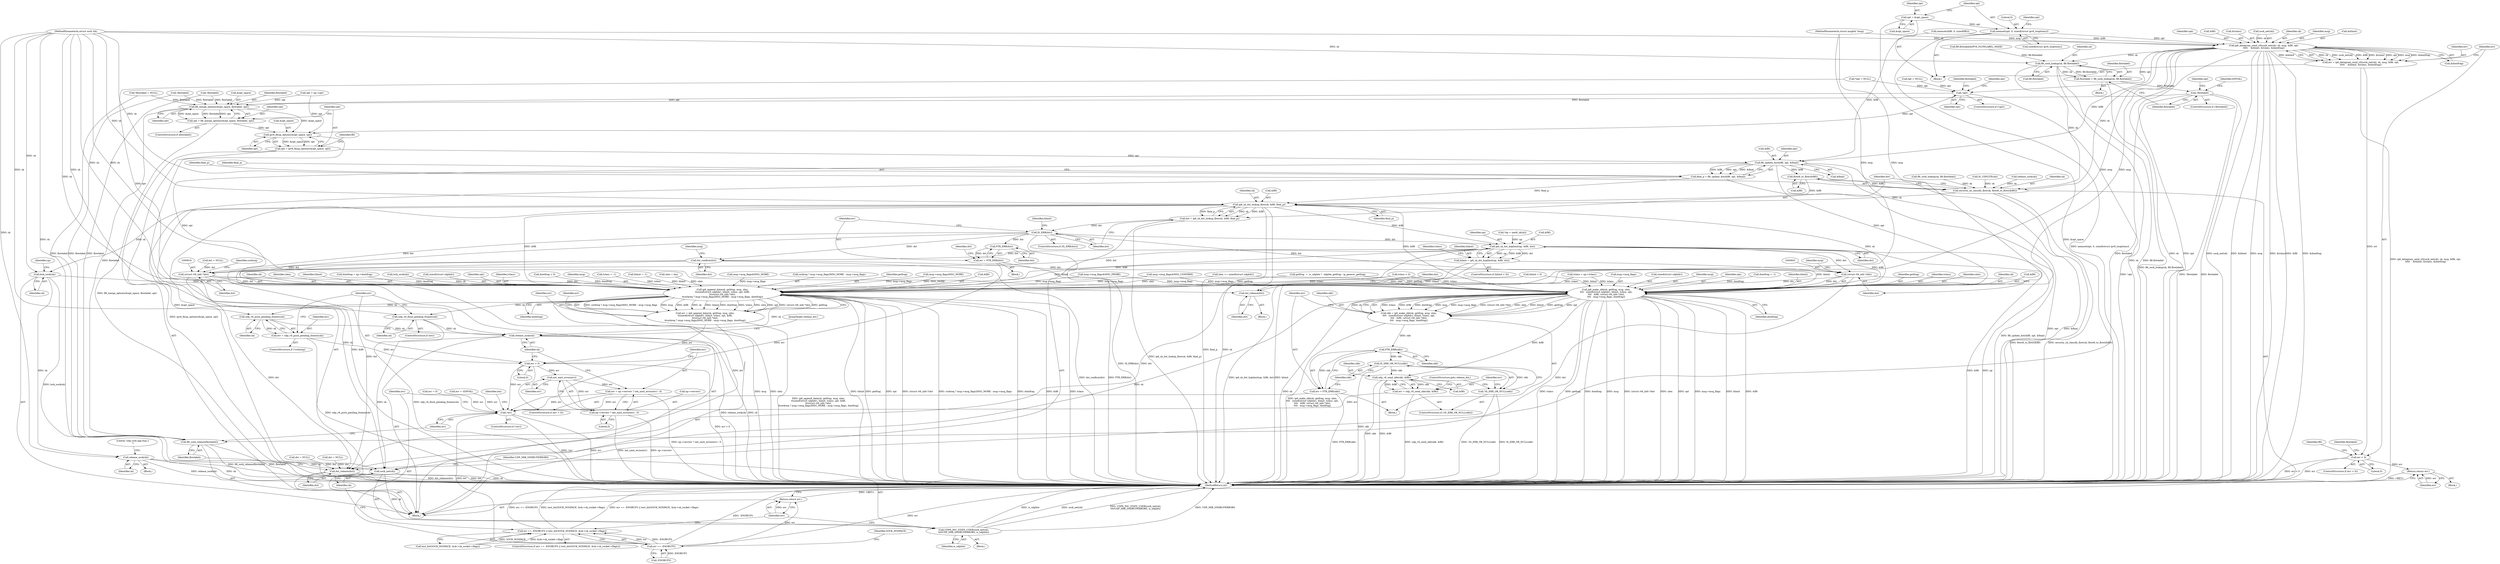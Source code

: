 digraph "0_linux_45f6fad84cc305103b28d73482b344d7f5b76f39_18@API" {
"1000571" [label="(Call,memset(opt, 0, sizeof(struct ipv6_txoptions)))"];
"1000567" [label="(Call,opt = &opt_space)"];
"1000585" [label="(Call,ip6_datagram_send_ctl(sock_net(sk), sk, msg, &fl6, opt,\n\t\t\t\t\t    &hlimit, &tclass, &dontfrag))"];
"1000583" [label="(Call,err = ip6_datagram_send_ctl(sock_net(sk), sk, msg, &fl6, opt,\n\t\t\t\t\t    &hlimit, &tclass, &dontfrag))"];
"1000600" [label="(Call,err < 0)"];
"1000606" [label="(Return,return err;)"];
"1000620" [label="(Call,fl6_sock_lookup(sk, fl6.flowlabel))"];
"1000618" [label="(Call,flowlabel = fl6_sock_lookup(sk, fl6.flowlabel))"];
"1000626" [label="(Call,!flowlabel)"];
"1000658" [label="(Call,fl6_merge_options(&opt_space, flowlabel, opt))"];
"1000656" [label="(Call,opt = fl6_merge_options(&opt_space, flowlabel, opt))"];
"1000665" [label="(Call,ipv6_fixup_options(&opt_space, opt))"];
"1000663" [label="(Call,opt = ipv6_fixup_options(&opt_space, opt))"];
"1000725" [label="(Call,fl6_update_dst(&fl6, opt, &final))"];
"1000723" [label="(Call,final_p = fl6_update_dst(&fl6, opt, &final))"];
"1000778" [label="(Call,ip6_sk_dst_lookup_flow(sk, &fl6, final_p))"];
"1000776" [label="(Call,dst = ip6_sk_dst_lookup_flow(sk, &fl6, final_p))"];
"1000784" [label="(Call,IS_ERR(dst))"];
"1000789" [label="(Call,PTR_ERR(dst))"];
"1000787" [label="(Call,err = PTR_ERR(dst))"];
"1000991" [label="(Call,!err)"];
"1000997" [label="(Call,err == -ENOBUFS)"];
"1000996" [label="(Call,err == -ENOBUFS || test_bit(SOCK_NOSPACE, &sk->sk_socket->flags))"];
"1001015" [label="(Return,return err;)"];
"1000801" [label="(Call,ip6_sk_dst_hoplimit(np, &fl6, dst))"];
"1000799" [label="(Call,hlimit = ip6_sk_dst_hoplimit(np, &fl6, dst))"];
"1000830" [label="(Call,ip6_make_skb(sk, getfrag, msg, ulen,\n\t\t\t\t   sizeof(struct udphdr), hlimit, tclass, opt,\n\t\t\t\t   &fl6, (struct rt6_info *)dst,\n\t\t\t\t   msg->msg_flags, dontfrag))"];
"1000828" [label="(Call,skb = ip6_make_skb(sk, getfrag, msg, ulen,\n\t\t\t\t   sizeof(struct udphdr), hlimit, tclass, opt,\n\t\t\t\t   &fl6, (struct rt6_info *)dst,\n\t\t\t\t   msg->msg_flags, dontfrag))"];
"1000851" [label="(Call,PTR_ERR(skb))"];
"1000849" [label="(Call,err = PTR_ERR(skb))"];
"1000855" [label="(Call,IS_ERR_OR_NULL(skb))"];
"1000854" [label="(Call,!IS_ERR_OR_NULL(skb))"];
"1000859" [label="(Call,udp_v6_send_skb(skb, &fl6))"];
"1000857" [label="(Call,err = udp_v6_send_skb(skb, &fl6))"];
"1001011" [label="(Call,sock_net(sk))"];
"1001010" [label="(Call,UDP6_INC_STATS_USER(sock_net(sk),\n\t\t\t\tUDP_MIB_SNDBUFERRORS, is_udplite))"];
"1000903" [label="(Call,ip6_append_data(sk, getfrag, msg, ulen,\n\t\tsizeof(struct udphdr), hlimit, tclass, opt, &fl6,\n\t\t(struct rt6_info *)dst,\n\t\tcorkreq ? msg->msg_flags|MSG_MORE : msg->msg_flags, dontfrag))"];
"1000901" [label="(Call,err = ip6_append_data(sk, getfrag, msg, ulen,\n\t\tsizeof(struct udphdr), hlimit, tclass, opt, &fl6,\n\t\t(struct rt6_info *)dst,\n\t\tcorkreq ? msg->msg_flags|MSG_MORE : msg->msg_flags, dontfrag))"];
"1000955" [label="(Call,err > 0)"];
"1000964" [label="(Call,net_xmit_errno(err))"];
"1000958" [label="(Call,err = np->recverr ? net_xmit_errno(err) : 0)"];
"1000960" [label="(Call,np->recverr ? net_xmit_errno(err) : 0)"];
"1000931" [label="(Call,udp_v6_flush_pending_frames(sk))"];
"1000967" [label="(Call,release_sock(sk))"];
"1000939" [label="(Call,udp_v6_push_pending_frames(sk))"];
"1000937" [label="(Call,err = udp_v6_push_pending_frames(sk))"];
"1000842" [label="(Call,(struct rt6_info *)dst)"];
"1000980" [label="(Call,dst_release(dst))"];
"1000986" [label="(Call,dst_release(dst))"];
"1000915" [label="(Call,(struct rt6_info *)dst)"];
"1001018" [label="(Call,dst_confirm(dst))"];
"1000864" [label="(Call,lock_sock(sk))"];
"1000872" [label="(Call,release_sock(sk))"];
"1000773" [label="(Call,flowi6_to_flowi(&fl6))"];
"1000771" [label="(Call,security_sk_classify_flow(sk, flowi6_to_flowi(&fl6)))"];
"1000988" [label="(Call,fl6_sock_release(flowlabel))"];
"1000647" [label="(Call,!opt)"];
"1000779" [label="(Identifier,sk)"];
"1000871" [label="(Block,)"];
"1000848" [label="(Identifier,dontfrag)"];
"1000568" [label="(Identifier,opt)"];
"1000175" [label="(Call,msg->msg_flags&MSG_MORE)"];
"1000780" [label="(Call,&fl6)"];
"1000992" [label="(Identifier,err)"];
"1000126" [label="(Call,*np = inet6_sk(sk))"];
"1000387" [label="(Call,ulen += sizeof(struct udphdr))"];
"1000649" [label="(Call,opt = np->opt)"];
"1000913" [label="(Call,&fl6)"];
"1000849" [label="(Call,err = PTR_ERR(skb))"];
"1000966" [label="(Literal,0)"];
"1000904" [label="(Identifier,sk)"];
"1001034" [label="(MethodReturn,int)"];
"1000732" [label="(Identifier,final_p)"];
"1000595" [label="(Call,&tclass)"];
"1000728" [label="(Identifier,opt)"];
"1000381" [label="(Call,dst = NULL)"];
"1001015" [label="(Return,return err;)"];
"1000782" [label="(Identifier,final_p)"];
"1000989" [label="(Identifier,flowlabel)"];
"1000801" [label="(Call,ip6_sk_dst_hoplimit(np, &fl6, dst))"];
"1001012" [label="(Identifier,sk)"];
"1000907" [label="(Identifier,ulen)"];
"1000857" [label="(Call,err = udp_v6_send_skb(skb, &fl6))"];
"1000620" [label="(Call,fl6_sock_lookup(sk, fl6.flowlabel))"];
"1000828" [label="(Call,skb = ip6_make_skb(sk, getfrag, msg, ulen,\n\t\t\t\t   sizeof(struct udphdr), hlimit, tclass, opt,\n\t\t\t\t   &fl6, (struct rt6_info *)dst,\n\t\t\t\t   msg->msg_flags, dontfrag))"];
"1000603" [label="(Block,)"];
"1000873" [label="(Identifier,sk)"];
"1000851" [label="(Call,PTR_ERR(skb))"];
"1000110" [label="(MethodParameterIn,struct sock *sk)"];
"1000111" [label="(MethodParameterIn,struct msghdr *msg)"];
"1000832" [label="(Identifier,getfrag)"];
"1000858" [label="(Identifier,err)"];
"1000968" [label="(Identifier,sk)"];
"1000910" [label="(Identifier,hlimit)"];
"1000861" [label="(Call,&fl6)"];
"1000939" [label="(Call,udp_v6_push_pending_frames(sk))"];
"1000583" [label="(Call,err = ip6_datagram_send_ctl(sock_net(sk), sk, msg, &fl6, opt,\n\t\t\t\t\t    &hlimit, &tclass, &dontfrag))"];
"1000838" [label="(Identifier,tclass)"];
"1000855" [label="(Call,IS_ERR_OR_NULL(skb))"];
"1000981" [label="(Identifier,dst)"];
"1000774" [label="(Call,&fl6)"];
"1000726" [label="(Call,&fl6)"];
"1000955" [label="(Call,err > 0)"];
"1000655" [label="(Identifier,flowlabel)"];
"1000625" [label="(ControlStructure,if (!flowlabel))"];
"1000391" [label="(Call,memset(&fl6, 0, sizeof(fl6)))"];
"1000566" [label="(Block,)"];
"1000891" [label="(Call,dontfrag = np->dontfrag)"];
"1000996" [label="(Call,err == -ENOBUFS || test_bit(SOCK_NOSPACE, &sk->sk_socket->flags))"];
"1000778" [label="(Call,ip6_sk_dst_lookup_flow(sk, &fl6, final_p))"];
"1000834" [label="(Identifier,ulen)"];
"1000360" [label="(Call,lock_sock(sk))"];
"1000902" [label="(Identifier,err)"];
"1000602" [label="(Literal,0)"];
"1001009" [label="(Block,)"];
"1000723" [label="(Call,final_p = fl6_update_dst(&fl6, opt, &final))"];
"1000584" [label="(Identifier,err)"];
"1000908" [label="(Call,sizeof(struct udphdr))"];
"1000571" [label="(Call,memset(opt, 0, sizeof(struct ipv6_txoptions)))"];
"1001001" [label="(Call,test_bit(SOCK_NOSPACE, &sk->sk_socket->flags))"];
"1000956" [label="(Identifier,err)"];
"1000995" [label="(ControlStructure,if (err == -ENOBUFS || test_bit(SOCK_NOSPACE, &sk->sk_socket->flags)))"];
"1000785" [label="(Identifier,dst)"];
"1000912" [label="(Identifier,opt)"];
"1000959" [label="(Identifier,err)"];
"1001025" [label="(Identifier,msg)"];
"1000666" [label="(Call,&opt_space)"];
"1000965" [label="(Identifier,err)"];
"1000657" [label="(Identifier,opt)"];
"1000937" [label="(Call,err = udp_v6_push_pending_frames(sk))"];
"1000585" [label="(Call,ip6_datagram_send_ctl(sock_net(sk), sk, msg, &fl6, opt,\n\t\t\t\t\t    &hlimit, &tclass, &dontfrag))"];
"1000771" [label="(Call,security_sk_classify_flow(sk, flowi6_to_flowi(&fl6)))"];
"1000980" [label="(Call,dst_release(dst))"];
"1000901" [label="(Call,err = ip6_append_data(sk, getfrag, msg, ulen,\n\t\tsizeof(struct udphdr), hlimit, tclass, opt, &fl6,\n\t\t(struct rt6_info *)dst,\n\t\tcorkreq ? msg->msg_flags|MSG_MORE : msg->msg_flags, dontfrag))"];
"1000664" [label="(Identifier,opt)"];
"1000932" [label="(Identifier,sk)"];
"1000983" [label="(Identifier,dst)"];
"1000920" [label="(Call,msg->msg_flags|MSG_MORE)"];
"1000988" [label="(Call,fl6_sock_release(flowlabel))"];
"1000597" [label="(Call,&dontfrag)"];
"1000783" [label="(ControlStructure,if (IS_ERR(dst)))"];
"1000903" [label="(Call,ip6_append_data(sk, getfrag, msg, ulen,\n\t\tsizeof(struct udphdr), hlimit, tclass, opt, &fl6,\n\t\t(struct rt6_info *)dst,\n\t\tcorkreq ? msg->msg_flags|MSG_MORE : msg->msg_flags, dontfrag))"];
"1000958" [label="(Call,err = np->recverr ? net_xmit_errno(err) : 0)"];
"1000650" [label="(Identifier,opt)"];
"1000646" [label="(ControlStructure,if (!opt))"];
"1000729" [label="(Call,&final)"];
"1001002" [label="(Identifier,SOCK_NOSPACE)"];
"1000665" [label="(Call,ipv6_fixup_options(&opt_space, opt))"];
"1000853" [label="(ControlStructure,if (!IS_ERR_OR_NULL(skb)))"];
"1000860" [label="(Identifier,skb)"];
"1000784" [label="(Call,IS_ERR(dst))"];
"1000844" [label="(Identifier,dst)"];
"1000588" [label="(Identifier,sk)"];
"1000612" [label="(Identifier,fl6)"];
"1000831" [label="(Identifier,sk)"];
"1000919" [label="(Identifier,corkreq)"];
"1000451" [label="(Call,!flowlabel)"];
"1000622" [label="(Call,fl6.flowlabel)"];
"1000773" [label="(Call,flowi6_to_flowi(&fl6))"];
"1000654" [label="(ControlStructure,if (flowlabel))"];
"1000573" [label="(Literal,0)"];
"1000777" [label="(Identifier,dst)"];
"1000796" [label="(Call,hlimit < 0)"];
"1000589" [label="(Identifier,msg)"];
"1000875" [label="(Literal,\"udp cork app bug 2\n\")"];
"1000599" [label="(ControlStructure,if (err < 0))"];
"1000808" [label="(Identifier,tclass)"];
"1001016" [label="(Identifier,err)"];
"1000854" [label="(Call,!IS_ERR_OR_NULL(skb))"];
"1000445" [label="(Call,fl6_sock_lookup(sk, fl6.flowlabel))"];
"1000829" [label="(Identifier,skb)"];
"1000791" [label="(Call,dst = NULL)"];
"1000840" [label="(Call,&fl6)"];
"1000600" [label="(Call,err < 0)"];
"1000617" [label="(Block,)"];
"1000990" [label="(ControlStructure,if (!err))"];
"1000805" [label="(Identifier,dst)"];
"1000658" [label="(Call,fl6_merge_options(&opt_space, flowlabel, opt))"];
"1000846" [label="(Identifier,msg)"];
"1000911" [label="(Identifier,tclass)"];
"1000630" [label="(Identifier,EINVAL)"];
"1000790" [label="(Identifier,dst)"];
"1000803" [label="(Call,&fl6)"];
"1000610" [label="(Call,fl6.flowlabel&IPV6_FLOWLABEL_MASK)"];
"1000999" [label="(Call,-ENOBUFS)"];
"1000967" [label="(Call,release_sock(sk))"];
"1000991" [label="(Call,!err)"];
"1000810" [label="(Call,tclass = np->tclass)"];
"1000668" [label="(Identifier,opt)"];
"1000593" [label="(Call,&hlimit)"];
"1000938" [label="(Identifier,err)"];
"1000574" [label="(Call,sizeof(struct ipv6_txoptions))"];
"1000931" [label="(Call,udp_v6_flush_pending_frames(sk))"];
"1000830" [label="(Call,ip6_make_skb(sk, getfrag, msg, ulen,\n\t\t\t\t   sizeof(struct udphdr), hlimit, tclass, opt,\n\t\t\t\t   &fl6, (struct rt6_info *)dst,\n\t\t\t\t   msg->msg_flags, dontfrag))"];
"1000869" [label="(Identifier,up)"];
"1000640" [label="(Call,opt = NULL)"];
"1000994" [label="(Identifier,len)"];
"1000795" [label="(ControlStructure,if (hlimit < 0))"];
"1001010" [label="(Call,UDP6_INC_STATS_USER(sock_net(sk),\n\t\t\t\tUDP_MIB_SNDBUFERRORS, is_udplite))"];
"1000915" [label="(Call,(struct rt6_info *)dst)"];
"1000802" [label="(Identifier,np)"];
"1000138" [label="(Call,*flowlabel = NULL)"];
"1000845" [label="(Call,msg->msg_flags)"];
"1000619" [label="(Identifier,flowlabel)"];
"1000606" [label="(Return,return err;)"];
"1000888" [label="(Call,dontfrag < 0)"];
"1000906" [label="(Identifier,msg)"];
"1000799" [label="(Call,hlimit = ip6_sk_dst_hoplimit(np, &fl6, dst))"];
"1000725" [label="(Call,fl6_update_dst(&fl6, opt, &final))"];
"1000997" [label="(Call,err == -ENOBUFS)"];
"1000788" [label="(Identifier,err)"];
"1000929" [label="(ControlStructure,if (err))"];
"1000800" [label="(Identifier,hlimit)"];
"1000964" [label="(Call,net_xmit_errno(err))"];
"1000842" [label="(Call,(struct rt6_info *)dst)"];
"1000572" [label="(Identifier,opt)"];
"1000930" [label="(Identifier,err)"];
"1000659" [label="(Call,&opt_space)"];
"1000607" [label="(Identifier,err)"];
"1000159" [label="(Call,tclass = -1)"];
"1000601" [label="(Identifier,err)"];
"1000850" [label="(Identifier,err)"];
"1000792" [label="(Identifier,dst)"];
"1001023" [label="(Call,msg->msg_flags&MSG_PROBE)"];
"1000859" [label="(Call,udp_v6_send_skb(skb, &fl6))"];
"1000627" [label="(Identifier,flowlabel)"];
"1000928" [label="(Identifier,dontfrag)"];
"1000969" [label="(JumpTarget,release_dst:)"];
"1000816" [label="(Call,msg->msg_flags&MSG_CONFIRM)"];
"1000787" [label="(Call,err = PTR_ERR(dst))"];
"1000586" [label="(Call,sock_net(sk))"];
"1000154" [label="(Call,hlimit = -1)"];
"1000349" [label="(Call,getfrag  =  is_udplite ?  udplite_getfrag : ip_generic_getfrag)"];
"1000592" [label="(Identifier,opt)"];
"1000789" [label="(Call,PTR_ERR(dst))"];
"1000864" [label="(Call,lock_sock(sk))"];
"1000661" [label="(Identifier,flowlabel)"];
"1000113" [label="(Block,)"];
"1000662" [label="(Identifier,opt)"];
"1000835" [label="(Call,sizeof(struct udphdr))"];
"1000605" [label="(Identifier,flowlabel)"];
"1000776" [label="(Call,dst = ip6_sk_dst_lookup_flow(sk, &fl6, final_p))"];
"1000954" [label="(ControlStructure,if (err > 0))"];
"1000833" [label="(Identifier,msg)"];
"1001018" [label="(Call,dst_confirm(dst))"];
"1000865" [label="(Identifier,sk)"];
"1000998" [label="(Identifier,err)"];
"1001030" [label="(Call,err = 0)"];
"1000786" [label="(Block,)"];
"1000621" [label="(Identifier,sk)"];
"1000569" [label="(Call,&opt_space)"];
"1000797" [label="(Identifier,hlimit)"];
"1000150" [label="(Call,ulen = len)"];
"1000578" [label="(Identifier,opt)"];
"1000663" [label="(Call,opt = ipv6_fixup_options(&opt_space, opt))"];
"1000807" [label="(Call,tclass < 0)"];
"1000590" [label="(Call,&fl6)"];
"1000934" [label="(ControlStructure,if (!corkreq))"];
"1000839" [label="(Identifier,opt)"];
"1000917" [label="(Identifier,dst)"];
"1001019" [label="(Identifier,dst)"];
"1000615" [label="(Call,!flowlabel)"];
"1001014" [label="(Identifier,is_udplite)"];
"1000656" [label="(Call,opt = fl6_merge_options(&opt_space, flowlabel, opt))"];
"1000188" [label="(Call,IS_UDPLITE(sk))"];
"1000957" [label="(Literal,0)"];
"1000567" [label="(Call,opt = &opt_space)"];
"1000134" [label="(Call,*opt = NULL)"];
"1000635" [label="(Identifier,opt)"];
"1000986" [label="(Call,dst_release(dst))"];
"1000979" [label="(Block,)"];
"1000852" [label="(Identifier,skb)"];
"1000982" [label="(Call,dst = NULL)"];
"1000647" [label="(Call,!opt)"];
"1001011" [label="(Call,sock_net(sk))"];
"1000960" [label="(Call,np->recverr ? net_xmit_errno(err) : 0)"];
"1000385" [label="(Call,release_sock(sk))"];
"1000872" [label="(Call,release_sock(sk))"];
"1000918" [label="(Call,corkreq ? msg->msg_flags|MSG_MORE : msg->msg_flags)"];
"1000164" [label="(Call,dontfrag = -1)"];
"1000961" [label="(Call,np->recverr)"];
"1000837" [label="(Identifier,hlimit)"];
"1000826" [label="(Block,)"];
"1000940" [label="(Identifier,sk)"];
"1000856" [label="(Identifier,skb)"];
"1000671" [label="(Identifier,fl6)"];
"1000648" [label="(Identifier,opt)"];
"1000618" [label="(Call,flowlabel = fl6_sock_lookup(sk, fl6.flowlabel))"];
"1000772" [label="(Identifier,sk)"];
"1000626" [label="(Call,!flowlabel)"];
"1000876" [label="(Call,err = -EINVAL)"];
"1000724" [label="(Identifier,final_p)"];
"1000863" [label="(ControlStructure,goto release_dst;)"];
"1001013" [label="(Identifier,UDP_MIB_SNDBUFERRORS)"];
"1000987" [label="(Identifier,dst)"];
"1000905" [label="(Identifier,getfrag)"];
"1000571" -> "1000566"  [label="AST: "];
"1000571" -> "1000574"  [label="CFG: "];
"1000572" -> "1000571"  [label="AST: "];
"1000573" -> "1000571"  [label="AST: "];
"1000574" -> "1000571"  [label="AST: "];
"1000578" -> "1000571"  [label="CFG: "];
"1000571" -> "1001034"  [label="DDG: memset(opt, 0, sizeof(struct ipv6_txoptions))"];
"1000567" -> "1000571"  [label="DDG: opt"];
"1000571" -> "1000585"  [label="DDG: opt"];
"1000567" -> "1000566"  [label="AST: "];
"1000567" -> "1000569"  [label="CFG: "];
"1000568" -> "1000567"  [label="AST: "];
"1000569" -> "1000567"  [label="AST: "];
"1000572" -> "1000567"  [label="CFG: "];
"1000567" -> "1001034"  [label="DDG: &opt_space"];
"1000585" -> "1000583"  [label="AST: "];
"1000585" -> "1000597"  [label="CFG: "];
"1000586" -> "1000585"  [label="AST: "];
"1000588" -> "1000585"  [label="AST: "];
"1000589" -> "1000585"  [label="AST: "];
"1000590" -> "1000585"  [label="AST: "];
"1000592" -> "1000585"  [label="AST: "];
"1000593" -> "1000585"  [label="AST: "];
"1000595" -> "1000585"  [label="AST: "];
"1000597" -> "1000585"  [label="AST: "];
"1000583" -> "1000585"  [label="CFG: "];
"1000585" -> "1001034"  [label="DDG: msg"];
"1000585" -> "1001034"  [label="DDG: &tclass"];
"1000585" -> "1001034"  [label="DDG: &fl6"];
"1000585" -> "1001034"  [label="DDG: &dontfrag"];
"1000585" -> "1001034"  [label="DDG: sk"];
"1000585" -> "1001034"  [label="DDG: opt"];
"1000585" -> "1001034"  [label="DDG: sock_net(sk)"];
"1000585" -> "1001034"  [label="DDG: &hlimit"];
"1000585" -> "1000583"  [label="DDG: sk"];
"1000585" -> "1000583"  [label="DDG: sock_net(sk)"];
"1000585" -> "1000583"  [label="DDG: &fl6"];
"1000585" -> "1000583"  [label="DDG: &tclass"];
"1000585" -> "1000583"  [label="DDG: opt"];
"1000585" -> "1000583"  [label="DDG: msg"];
"1000585" -> "1000583"  [label="DDG: &dontfrag"];
"1000585" -> "1000583"  [label="DDG: &hlimit"];
"1000586" -> "1000585"  [label="DDG: sk"];
"1000110" -> "1000585"  [label="DDG: sk"];
"1000111" -> "1000585"  [label="DDG: msg"];
"1000391" -> "1000585"  [label="DDG: &fl6"];
"1000585" -> "1000620"  [label="DDG: sk"];
"1000585" -> "1000647"  [label="DDG: opt"];
"1000585" -> "1000725"  [label="DDG: &fl6"];
"1000585" -> "1000771"  [label="DDG: sk"];
"1000585" -> "1000830"  [label="DDG: msg"];
"1000585" -> "1000903"  [label="DDG: msg"];
"1000583" -> "1000566"  [label="AST: "];
"1000584" -> "1000583"  [label="AST: "];
"1000601" -> "1000583"  [label="CFG: "];
"1000583" -> "1001034"  [label="DDG: ip6_datagram_send_ctl(sock_net(sk), sk, msg, &fl6, opt,\n\t\t\t\t\t    &hlimit, &tclass, &dontfrag)"];
"1000583" -> "1000600"  [label="DDG: err"];
"1000600" -> "1000599"  [label="AST: "];
"1000600" -> "1000602"  [label="CFG: "];
"1000601" -> "1000600"  [label="AST: "];
"1000602" -> "1000600"  [label="AST: "];
"1000605" -> "1000600"  [label="CFG: "];
"1000612" -> "1000600"  [label="CFG: "];
"1000600" -> "1001034"  [label="DDG: err < 0"];
"1000600" -> "1001034"  [label="DDG: err"];
"1000600" -> "1000606"  [label="DDG: err"];
"1000606" -> "1000603"  [label="AST: "];
"1000606" -> "1000607"  [label="CFG: "];
"1000607" -> "1000606"  [label="AST: "];
"1001034" -> "1000606"  [label="CFG: "];
"1000606" -> "1001034"  [label="DDG: <RET>"];
"1000607" -> "1000606"  [label="DDG: err"];
"1000620" -> "1000618"  [label="AST: "];
"1000620" -> "1000622"  [label="CFG: "];
"1000621" -> "1000620"  [label="AST: "];
"1000622" -> "1000620"  [label="AST: "];
"1000618" -> "1000620"  [label="CFG: "];
"1000620" -> "1001034"  [label="DDG: fl6.flowlabel"];
"1000620" -> "1001034"  [label="DDG: sk"];
"1000620" -> "1000618"  [label="DDG: sk"];
"1000620" -> "1000618"  [label="DDG: fl6.flowlabel"];
"1000110" -> "1000620"  [label="DDG: sk"];
"1000610" -> "1000620"  [label="DDG: fl6.flowlabel"];
"1000620" -> "1000771"  [label="DDG: sk"];
"1000618" -> "1000617"  [label="AST: "];
"1000619" -> "1000618"  [label="AST: "];
"1000627" -> "1000618"  [label="CFG: "];
"1000618" -> "1001034"  [label="DDG: fl6_sock_lookup(sk, fl6.flowlabel)"];
"1000618" -> "1000626"  [label="DDG: flowlabel"];
"1000626" -> "1000625"  [label="AST: "];
"1000626" -> "1000627"  [label="CFG: "];
"1000627" -> "1000626"  [label="AST: "];
"1000630" -> "1000626"  [label="CFG: "];
"1000635" -> "1000626"  [label="CFG: "];
"1000626" -> "1001034"  [label="DDG: !flowlabel"];
"1000626" -> "1001034"  [label="DDG: flowlabel"];
"1000626" -> "1000658"  [label="DDG: flowlabel"];
"1000626" -> "1000988"  [label="DDG: flowlabel"];
"1000658" -> "1000656"  [label="AST: "];
"1000658" -> "1000662"  [label="CFG: "];
"1000659" -> "1000658"  [label="AST: "];
"1000661" -> "1000658"  [label="AST: "];
"1000662" -> "1000658"  [label="AST: "];
"1000656" -> "1000658"  [label="CFG: "];
"1000658" -> "1000656"  [label="DDG: &opt_space"];
"1000658" -> "1000656"  [label="DDG: flowlabel"];
"1000658" -> "1000656"  [label="DDG: opt"];
"1000451" -> "1000658"  [label="DDG: flowlabel"];
"1000615" -> "1000658"  [label="DDG: flowlabel"];
"1000138" -> "1000658"  [label="DDG: flowlabel"];
"1000649" -> "1000658"  [label="DDG: opt"];
"1000647" -> "1000658"  [label="DDG: opt"];
"1000658" -> "1000665"  [label="DDG: &opt_space"];
"1000658" -> "1000988"  [label="DDG: flowlabel"];
"1000656" -> "1000654"  [label="AST: "];
"1000657" -> "1000656"  [label="AST: "];
"1000664" -> "1000656"  [label="CFG: "];
"1000656" -> "1001034"  [label="DDG: fl6_merge_options(&opt_space, flowlabel, opt)"];
"1000656" -> "1000665"  [label="DDG: opt"];
"1000665" -> "1000663"  [label="AST: "];
"1000665" -> "1000668"  [label="CFG: "];
"1000666" -> "1000665"  [label="AST: "];
"1000668" -> "1000665"  [label="AST: "];
"1000663" -> "1000665"  [label="CFG: "];
"1000665" -> "1001034"  [label="DDG: &opt_space"];
"1000665" -> "1000663"  [label="DDG: &opt_space"];
"1000665" -> "1000663"  [label="DDG: opt"];
"1000649" -> "1000665"  [label="DDG: opt"];
"1000647" -> "1000665"  [label="DDG: opt"];
"1000663" -> "1000113"  [label="AST: "];
"1000664" -> "1000663"  [label="AST: "];
"1000671" -> "1000663"  [label="CFG: "];
"1000663" -> "1001034"  [label="DDG: ipv6_fixup_options(&opt_space, opt)"];
"1000663" -> "1000725"  [label="DDG: opt"];
"1000725" -> "1000723"  [label="AST: "];
"1000725" -> "1000729"  [label="CFG: "];
"1000726" -> "1000725"  [label="AST: "];
"1000728" -> "1000725"  [label="AST: "];
"1000729" -> "1000725"  [label="AST: "];
"1000723" -> "1000725"  [label="CFG: "];
"1000725" -> "1001034"  [label="DDG: &final"];
"1000725" -> "1001034"  [label="DDG: opt"];
"1000725" -> "1000723"  [label="DDG: &fl6"];
"1000725" -> "1000723"  [label="DDG: opt"];
"1000725" -> "1000723"  [label="DDG: &final"];
"1000391" -> "1000725"  [label="DDG: &fl6"];
"1000725" -> "1000773"  [label="DDG: &fl6"];
"1000725" -> "1000830"  [label="DDG: opt"];
"1000725" -> "1000903"  [label="DDG: opt"];
"1000723" -> "1000113"  [label="AST: "];
"1000724" -> "1000723"  [label="AST: "];
"1000732" -> "1000723"  [label="CFG: "];
"1000723" -> "1001034"  [label="DDG: fl6_update_dst(&fl6, opt, &final)"];
"1000723" -> "1000778"  [label="DDG: final_p"];
"1000778" -> "1000776"  [label="AST: "];
"1000778" -> "1000782"  [label="CFG: "];
"1000779" -> "1000778"  [label="AST: "];
"1000780" -> "1000778"  [label="AST: "];
"1000782" -> "1000778"  [label="AST: "];
"1000776" -> "1000778"  [label="CFG: "];
"1000778" -> "1001034"  [label="DDG: &fl6"];
"1000778" -> "1001034"  [label="DDG: final_p"];
"1000778" -> "1001034"  [label="DDG: sk"];
"1000778" -> "1000776"  [label="DDG: sk"];
"1000778" -> "1000776"  [label="DDG: &fl6"];
"1000778" -> "1000776"  [label="DDG: final_p"];
"1000771" -> "1000778"  [label="DDG: sk"];
"1000110" -> "1000778"  [label="DDG: sk"];
"1000773" -> "1000778"  [label="DDG: &fl6"];
"1000778" -> "1000801"  [label="DDG: &fl6"];
"1000778" -> "1000830"  [label="DDG: sk"];
"1000778" -> "1000830"  [label="DDG: &fl6"];
"1000778" -> "1000864"  [label="DDG: sk"];
"1000778" -> "1000903"  [label="DDG: &fl6"];
"1000778" -> "1001011"  [label="DDG: sk"];
"1000776" -> "1000113"  [label="AST: "];
"1000777" -> "1000776"  [label="AST: "];
"1000785" -> "1000776"  [label="CFG: "];
"1000776" -> "1001034"  [label="DDG: ip6_sk_dst_lookup_flow(sk, &fl6, final_p)"];
"1000776" -> "1000784"  [label="DDG: dst"];
"1000784" -> "1000783"  [label="AST: "];
"1000784" -> "1000785"  [label="CFG: "];
"1000785" -> "1000784"  [label="AST: "];
"1000788" -> "1000784"  [label="CFG: "];
"1000797" -> "1000784"  [label="CFG: "];
"1000784" -> "1001034"  [label="DDG: IS_ERR(dst)"];
"1000784" -> "1000789"  [label="DDG: dst"];
"1000784" -> "1000801"  [label="DDG: dst"];
"1000784" -> "1000842"  [label="DDG: dst"];
"1000784" -> "1000915"  [label="DDG: dst"];
"1000784" -> "1000986"  [label="DDG: dst"];
"1000784" -> "1001018"  [label="DDG: dst"];
"1000789" -> "1000787"  [label="AST: "];
"1000789" -> "1000790"  [label="CFG: "];
"1000790" -> "1000789"  [label="AST: "];
"1000787" -> "1000789"  [label="CFG: "];
"1000789" -> "1000787"  [label="DDG: dst"];
"1000787" -> "1000786"  [label="AST: "];
"1000788" -> "1000787"  [label="AST: "];
"1000792" -> "1000787"  [label="CFG: "];
"1000787" -> "1001034"  [label="DDG: PTR_ERR(dst)"];
"1000787" -> "1000991"  [label="DDG: err"];
"1000991" -> "1000990"  [label="AST: "];
"1000991" -> "1000992"  [label="CFG: "];
"1000992" -> "1000991"  [label="AST: "];
"1000994" -> "1000991"  [label="CFG: "];
"1000998" -> "1000991"  [label="CFG: "];
"1000991" -> "1001034"  [label="DDG: !err"];
"1000991" -> "1001034"  [label="DDG: err"];
"1000857" -> "1000991"  [label="DDG: err"];
"1000849" -> "1000991"  [label="DDG: err"];
"1000958" -> "1000991"  [label="DDG: err"];
"1001030" -> "1000991"  [label="DDG: err"];
"1000955" -> "1000991"  [label="DDG: err"];
"1000876" -> "1000991"  [label="DDG: err"];
"1000991" -> "1000997"  [label="DDG: err"];
"1000997" -> "1000996"  [label="AST: "];
"1000997" -> "1000999"  [label="CFG: "];
"1000998" -> "1000997"  [label="AST: "];
"1000999" -> "1000997"  [label="AST: "];
"1001002" -> "1000997"  [label="CFG: "];
"1000996" -> "1000997"  [label="CFG: "];
"1000997" -> "1001034"  [label="DDG: err"];
"1000997" -> "1001034"  [label="DDG: -ENOBUFS"];
"1000997" -> "1000996"  [label="DDG: err"];
"1000997" -> "1000996"  [label="DDG: -ENOBUFS"];
"1000999" -> "1000997"  [label="DDG: ENOBUFS"];
"1000997" -> "1001015"  [label="DDG: err"];
"1000996" -> "1000995"  [label="AST: "];
"1000996" -> "1001001"  [label="CFG: "];
"1001001" -> "1000996"  [label="AST: "];
"1001012" -> "1000996"  [label="CFG: "];
"1001016" -> "1000996"  [label="CFG: "];
"1000996" -> "1001034"  [label="DDG: err == -ENOBUFS || test_bit(SOCK_NOSPACE, &sk->sk_socket->flags)"];
"1000996" -> "1001034"  [label="DDG: err == -ENOBUFS"];
"1000996" -> "1001034"  [label="DDG: test_bit(SOCK_NOSPACE, &sk->sk_socket->flags)"];
"1001001" -> "1000996"  [label="DDG: SOCK_NOSPACE"];
"1001001" -> "1000996"  [label="DDG: &sk->sk_socket->flags"];
"1001015" -> "1000113"  [label="AST: "];
"1001015" -> "1001016"  [label="CFG: "];
"1001016" -> "1001015"  [label="AST: "];
"1001034" -> "1001015"  [label="CFG: "];
"1001015" -> "1001034"  [label="DDG: <RET>"];
"1001016" -> "1001015"  [label="DDG: err"];
"1000801" -> "1000799"  [label="AST: "];
"1000801" -> "1000805"  [label="CFG: "];
"1000802" -> "1000801"  [label="AST: "];
"1000803" -> "1000801"  [label="AST: "];
"1000805" -> "1000801"  [label="AST: "];
"1000799" -> "1000801"  [label="CFG: "];
"1000801" -> "1001034"  [label="DDG: &fl6"];
"1000801" -> "1001034"  [label="DDG: np"];
"1000801" -> "1000799"  [label="DDG: np"];
"1000801" -> "1000799"  [label="DDG: &fl6"];
"1000801" -> "1000799"  [label="DDG: dst"];
"1000126" -> "1000801"  [label="DDG: np"];
"1000801" -> "1000830"  [label="DDG: &fl6"];
"1000801" -> "1000842"  [label="DDG: dst"];
"1000801" -> "1000903"  [label="DDG: &fl6"];
"1000801" -> "1000915"  [label="DDG: dst"];
"1000801" -> "1000986"  [label="DDG: dst"];
"1000801" -> "1001018"  [label="DDG: dst"];
"1000799" -> "1000795"  [label="AST: "];
"1000800" -> "1000799"  [label="AST: "];
"1000808" -> "1000799"  [label="CFG: "];
"1000799" -> "1001034"  [label="DDG: hlimit"];
"1000799" -> "1001034"  [label="DDG: ip6_sk_dst_hoplimit(np, &fl6, dst)"];
"1000799" -> "1000830"  [label="DDG: hlimit"];
"1000799" -> "1000903"  [label="DDG: hlimit"];
"1000830" -> "1000828"  [label="AST: "];
"1000830" -> "1000848"  [label="CFG: "];
"1000831" -> "1000830"  [label="AST: "];
"1000832" -> "1000830"  [label="AST: "];
"1000833" -> "1000830"  [label="AST: "];
"1000834" -> "1000830"  [label="AST: "];
"1000835" -> "1000830"  [label="AST: "];
"1000837" -> "1000830"  [label="AST: "];
"1000838" -> "1000830"  [label="AST: "];
"1000839" -> "1000830"  [label="AST: "];
"1000840" -> "1000830"  [label="AST: "];
"1000842" -> "1000830"  [label="AST: "];
"1000845" -> "1000830"  [label="AST: "];
"1000848" -> "1000830"  [label="AST: "];
"1000828" -> "1000830"  [label="CFG: "];
"1000830" -> "1001034"  [label="DDG: tclass"];
"1000830" -> "1001034"  [label="DDG: ulen"];
"1000830" -> "1001034"  [label="DDG: getfrag"];
"1000830" -> "1001034"  [label="DDG: dontfrag"];
"1000830" -> "1001034"  [label="DDG: msg"];
"1000830" -> "1001034"  [label="DDG: (struct rt6_info *)dst"];
"1000830" -> "1001034"  [label="DDG: opt"];
"1000830" -> "1001034"  [label="DDG: msg->msg_flags"];
"1000830" -> "1001034"  [label="DDG: hlimit"];
"1000830" -> "1001034"  [label="DDG: &fl6"];
"1000830" -> "1001034"  [label="DDG: sk"];
"1000830" -> "1000828"  [label="DDG: tclass"];
"1000830" -> "1000828"  [label="DDG: &fl6"];
"1000830" -> "1000828"  [label="DDG: dontfrag"];
"1000830" -> "1000828"  [label="DDG: msg"];
"1000830" -> "1000828"  [label="DDG: msg->msg_flags"];
"1000830" -> "1000828"  [label="DDG: (struct rt6_info *)dst"];
"1000830" -> "1000828"  [label="DDG: ulen"];
"1000830" -> "1000828"  [label="DDG: hlimit"];
"1000830" -> "1000828"  [label="DDG: getfrag"];
"1000830" -> "1000828"  [label="DDG: opt"];
"1000830" -> "1000828"  [label="DDG: sk"];
"1000110" -> "1000830"  [label="DDG: sk"];
"1000349" -> "1000830"  [label="DDG: getfrag"];
"1000111" -> "1000830"  [label="DDG: msg"];
"1000387" -> "1000830"  [label="DDG: ulen"];
"1000796" -> "1000830"  [label="DDG: hlimit"];
"1000807" -> "1000830"  [label="DDG: tclass"];
"1000810" -> "1000830"  [label="DDG: tclass"];
"1000842" -> "1000830"  [label="DDG: dst"];
"1001023" -> "1000830"  [label="DDG: msg->msg_flags"];
"1000816" -> "1000830"  [label="DDG: msg->msg_flags"];
"1000164" -> "1000830"  [label="DDG: dontfrag"];
"1000830" -> "1000859"  [label="DDG: &fl6"];
"1000830" -> "1001011"  [label="DDG: sk"];
"1000828" -> "1000826"  [label="AST: "];
"1000829" -> "1000828"  [label="AST: "];
"1000850" -> "1000828"  [label="CFG: "];
"1000828" -> "1001034"  [label="DDG: ip6_make_skb(sk, getfrag, msg, ulen,\n\t\t\t\t   sizeof(struct udphdr), hlimit, tclass, opt,\n\t\t\t\t   &fl6, (struct rt6_info *)dst,\n\t\t\t\t   msg->msg_flags, dontfrag)"];
"1000828" -> "1000851"  [label="DDG: skb"];
"1000851" -> "1000849"  [label="AST: "];
"1000851" -> "1000852"  [label="CFG: "];
"1000852" -> "1000851"  [label="AST: "];
"1000849" -> "1000851"  [label="CFG: "];
"1000851" -> "1000849"  [label="DDG: skb"];
"1000851" -> "1000855"  [label="DDG: skb"];
"1000849" -> "1000826"  [label="AST: "];
"1000850" -> "1000849"  [label="AST: "];
"1000856" -> "1000849"  [label="CFG: "];
"1000849" -> "1001034"  [label="DDG: PTR_ERR(skb)"];
"1000855" -> "1000854"  [label="AST: "];
"1000855" -> "1000856"  [label="CFG: "];
"1000856" -> "1000855"  [label="AST: "];
"1000854" -> "1000855"  [label="CFG: "];
"1000855" -> "1001034"  [label="DDG: skb"];
"1000855" -> "1000854"  [label="DDG: skb"];
"1000855" -> "1000859"  [label="DDG: skb"];
"1000854" -> "1000853"  [label="AST: "];
"1000858" -> "1000854"  [label="CFG: "];
"1000863" -> "1000854"  [label="CFG: "];
"1000854" -> "1001034"  [label="DDG: IS_ERR_OR_NULL(skb)"];
"1000854" -> "1001034"  [label="DDG: !IS_ERR_OR_NULL(skb)"];
"1000859" -> "1000857"  [label="AST: "];
"1000859" -> "1000861"  [label="CFG: "];
"1000860" -> "1000859"  [label="AST: "];
"1000861" -> "1000859"  [label="AST: "];
"1000857" -> "1000859"  [label="CFG: "];
"1000859" -> "1001034"  [label="DDG: skb"];
"1000859" -> "1001034"  [label="DDG: &fl6"];
"1000859" -> "1000857"  [label="DDG: skb"];
"1000859" -> "1000857"  [label="DDG: &fl6"];
"1000857" -> "1000853"  [label="AST: "];
"1000858" -> "1000857"  [label="AST: "];
"1000863" -> "1000857"  [label="CFG: "];
"1000857" -> "1001034"  [label="DDG: udp_v6_send_skb(skb, &fl6)"];
"1001011" -> "1001010"  [label="AST: "];
"1001011" -> "1001012"  [label="CFG: "];
"1001012" -> "1001011"  [label="AST: "];
"1001013" -> "1001011"  [label="CFG: "];
"1001011" -> "1001034"  [label="DDG: sk"];
"1001011" -> "1001010"  [label="DDG: sk"];
"1000872" -> "1001011"  [label="DDG: sk"];
"1000967" -> "1001011"  [label="DDG: sk"];
"1000110" -> "1001011"  [label="DDG: sk"];
"1001010" -> "1001009"  [label="AST: "];
"1001010" -> "1001014"  [label="CFG: "];
"1001013" -> "1001010"  [label="AST: "];
"1001014" -> "1001010"  [label="AST: "];
"1001016" -> "1001010"  [label="CFG: "];
"1001010" -> "1001034"  [label="DDG: UDP_MIB_SNDBUFERRORS"];
"1001010" -> "1001034"  [label="DDG: is_udplite"];
"1001010" -> "1001034"  [label="DDG: sock_net(sk)"];
"1001010" -> "1001034"  [label="DDG: UDP6_INC_STATS_USER(sock_net(sk),\n\t\t\t\tUDP_MIB_SNDBUFERRORS, is_udplite)"];
"1000903" -> "1000901"  [label="AST: "];
"1000903" -> "1000928"  [label="CFG: "];
"1000904" -> "1000903"  [label="AST: "];
"1000905" -> "1000903"  [label="AST: "];
"1000906" -> "1000903"  [label="AST: "];
"1000907" -> "1000903"  [label="AST: "];
"1000908" -> "1000903"  [label="AST: "];
"1000910" -> "1000903"  [label="AST: "];
"1000911" -> "1000903"  [label="AST: "];
"1000912" -> "1000903"  [label="AST: "];
"1000913" -> "1000903"  [label="AST: "];
"1000915" -> "1000903"  [label="AST: "];
"1000918" -> "1000903"  [label="AST: "];
"1000928" -> "1000903"  [label="AST: "];
"1000901" -> "1000903"  [label="CFG: "];
"1000903" -> "1001034"  [label="DDG: getfrag"];
"1000903" -> "1001034"  [label="DDG: corkreq ? msg->msg_flags|MSG_MORE : msg->msg_flags"];
"1000903" -> "1001034"  [label="DDG: tclass"];
"1000903" -> "1001034"  [label="DDG: msg"];
"1000903" -> "1001034"  [label="DDG: ulen"];
"1000903" -> "1001034"  [label="DDG: hlimit"];
"1000903" -> "1001034"  [label="DDG: opt"];
"1000903" -> "1001034"  [label="DDG: (struct rt6_info *)dst"];
"1000903" -> "1001034"  [label="DDG: dontfrag"];
"1000903" -> "1001034"  [label="DDG: &fl6"];
"1000903" -> "1000901"  [label="DDG: corkreq ? msg->msg_flags|MSG_MORE : msg->msg_flags"];
"1000903" -> "1000901"  [label="DDG: msg"];
"1000903" -> "1000901"  [label="DDG: &fl6"];
"1000903" -> "1000901"  [label="DDG: sk"];
"1000903" -> "1000901"  [label="DDG: hlimit"];
"1000903" -> "1000901"  [label="DDG: dontfrag"];
"1000903" -> "1000901"  [label="DDG: tclass"];
"1000903" -> "1000901"  [label="DDG: ulen"];
"1000903" -> "1000901"  [label="DDG: opt"];
"1000903" -> "1000901"  [label="DDG: (struct rt6_info *)dst"];
"1000903" -> "1000901"  [label="DDG: getfrag"];
"1000360" -> "1000903"  [label="DDG: sk"];
"1000864" -> "1000903"  [label="DDG: sk"];
"1000110" -> "1000903"  [label="DDG: sk"];
"1000349" -> "1000903"  [label="DDG: getfrag"];
"1000111" -> "1000903"  [label="DDG: msg"];
"1000150" -> "1000903"  [label="DDG: ulen"];
"1000387" -> "1000903"  [label="DDG: ulen"];
"1000154" -> "1000903"  [label="DDG: hlimit"];
"1000796" -> "1000903"  [label="DDG: hlimit"];
"1000807" -> "1000903"  [label="DDG: tclass"];
"1000159" -> "1000903"  [label="DDG: tclass"];
"1000810" -> "1000903"  [label="DDG: tclass"];
"1000134" -> "1000903"  [label="DDG: opt"];
"1000915" -> "1000903"  [label="DDG: dst"];
"1000920" -> "1000903"  [label="DDG: msg->msg_flags"];
"1000920" -> "1000903"  [label="DDG: MSG_MORE"];
"1001023" -> "1000903"  [label="DDG: msg->msg_flags"];
"1000816" -> "1000903"  [label="DDG: msg->msg_flags"];
"1000175" -> "1000903"  [label="DDG: msg->msg_flags"];
"1000891" -> "1000903"  [label="DDG: dontfrag"];
"1000888" -> "1000903"  [label="DDG: dontfrag"];
"1000903" -> "1000931"  [label="DDG: sk"];
"1000903" -> "1000939"  [label="DDG: sk"];
"1000903" -> "1000967"  [label="DDG: sk"];
"1000901" -> "1000113"  [label="AST: "];
"1000902" -> "1000901"  [label="AST: "];
"1000930" -> "1000901"  [label="CFG: "];
"1000901" -> "1001034"  [label="DDG: ip6_append_data(sk, getfrag, msg, ulen,\n\t\tsizeof(struct udphdr), hlimit, tclass, opt, &fl6,\n\t\t(struct rt6_info *)dst,\n\t\tcorkreq ? msg->msg_flags|MSG_MORE : msg->msg_flags, dontfrag)"];
"1000901" -> "1000955"  [label="DDG: err"];
"1000955" -> "1000954"  [label="AST: "];
"1000955" -> "1000957"  [label="CFG: "];
"1000956" -> "1000955"  [label="AST: "];
"1000957" -> "1000955"  [label="AST: "];
"1000959" -> "1000955"  [label="CFG: "];
"1000968" -> "1000955"  [label="CFG: "];
"1000955" -> "1001034"  [label="DDG: err > 0"];
"1000937" -> "1000955"  [label="DDG: err"];
"1000955" -> "1000964"  [label="DDG: err"];
"1000964" -> "1000960"  [label="AST: "];
"1000964" -> "1000965"  [label="CFG: "];
"1000965" -> "1000964"  [label="AST: "];
"1000960" -> "1000964"  [label="CFG: "];
"1000964" -> "1000958"  [label="DDG: err"];
"1000964" -> "1000960"  [label="DDG: err"];
"1000958" -> "1000954"  [label="AST: "];
"1000958" -> "1000960"  [label="CFG: "];
"1000959" -> "1000958"  [label="AST: "];
"1000960" -> "1000958"  [label="AST: "];
"1000968" -> "1000958"  [label="CFG: "];
"1000958" -> "1001034"  [label="DDG: np->recverr ? net_xmit_errno(err) : 0"];
"1000960" -> "1000966"  [label="CFG: "];
"1000961" -> "1000960"  [label="AST: "];
"1000966" -> "1000960"  [label="AST: "];
"1000960" -> "1001034"  [label="DDG: net_xmit_errno(err)"];
"1000960" -> "1001034"  [label="DDG: np->recverr"];
"1000931" -> "1000929"  [label="AST: "];
"1000931" -> "1000932"  [label="CFG: "];
"1000932" -> "1000931"  [label="AST: "];
"1000956" -> "1000931"  [label="CFG: "];
"1000931" -> "1001034"  [label="DDG: udp_v6_flush_pending_frames(sk)"];
"1000110" -> "1000931"  [label="DDG: sk"];
"1000931" -> "1000967"  [label="DDG: sk"];
"1000967" -> "1000113"  [label="AST: "];
"1000967" -> "1000968"  [label="CFG: "];
"1000968" -> "1000967"  [label="AST: "];
"1000969" -> "1000967"  [label="CFG: "];
"1000967" -> "1001034"  [label="DDG: release_sock(sk)"];
"1000967" -> "1001034"  [label="DDG: sk"];
"1000939" -> "1000967"  [label="DDG: sk"];
"1000110" -> "1000967"  [label="DDG: sk"];
"1000939" -> "1000937"  [label="AST: "];
"1000939" -> "1000940"  [label="CFG: "];
"1000940" -> "1000939"  [label="AST: "];
"1000937" -> "1000939"  [label="CFG: "];
"1000939" -> "1000937"  [label="DDG: sk"];
"1000110" -> "1000939"  [label="DDG: sk"];
"1000937" -> "1000934"  [label="AST: "];
"1000938" -> "1000937"  [label="AST: "];
"1000956" -> "1000937"  [label="CFG: "];
"1000937" -> "1001034"  [label="DDG: udp_v6_push_pending_frames(sk)"];
"1000842" -> "1000844"  [label="CFG: "];
"1000843" -> "1000842"  [label="AST: "];
"1000844" -> "1000842"  [label="AST: "];
"1000846" -> "1000842"  [label="CFG: "];
"1001018" -> "1000842"  [label="DDG: dst"];
"1000842" -> "1000980"  [label="DDG: dst"];
"1000842" -> "1000986"  [label="DDG: dst"];
"1000980" -> "1000979"  [label="AST: "];
"1000980" -> "1000981"  [label="CFG: "];
"1000981" -> "1000980"  [label="AST: "];
"1000983" -> "1000980"  [label="CFG: "];
"1000915" -> "1000980"  [label="DDG: dst"];
"1000986" -> "1000113"  [label="AST: "];
"1000986" -> "1000987"  [label="CFG: "];
"1000987" -> "1000986"  [label="AST: "];
"1000989" -> "1000986"  [label="CFG: "];
"1000986" -> "1001034"  [label="DDG: dst"];
"1000986" -> "1001034"  [label="DDG: dst_release(dst)"];
"1000791" -> "1000986"  [label="DDG: dst"];
"1001018" -> "1000986"  [label="DDG: dst"];
"1000982" -> "1000986"  [label="DDG: dst"];
"1000915" -> "1000986"  [label="DDG: dst"];
"1000915" -> "1000917"  [label="CFG: "];
"1000916" -> "1000915"  [label="AST: "];
"1000917" -> "1000915"  [label="AST: "];
"1000919" -> "1000915"  [label="CFG: "];
"1001018" -> "1000915"  [label="DDG: dst"];
"1000381" -> "1000915"  [label="DDG: dst"];
"1001018" -> "1000113"  [label="AST: "];
"1001018" -> "1001019"  [label="CFG: "];
"1001019" -> "1001018"  [label="AST: "];
"1001025" -> "1001018"  [label="CFG: "];
"1001018" -> "1001034"  [label="DDG: dst_confirm(dst)"];
"1000864" -> "1000113"  [label="AST: "];
"1000864" -> "1000865"  [label="CFG: "];
"1000865" -> "1000864"  [label="AST: "];
"1000869" -> "1000864"  [label="CFG: "];
"1000864" -> "1001034"  [label="DDG: lock_sock(sk)"];
"1000110" -> "1000864"  [label="DDG: sk"];
"1000864" -> "1000872"  [label="DDG: sk"];
"1000872" -> "1000871"  [label="AST: "];
"1000872" -> "1000873"  [label="CFG: "];
"1000873" -> "1000872"  [label="AST: "];
"1000875" -> "1000872"  [label="CFG: "];
"1000872" -> "1001034"  [label="DDG: release_sock(sk)"];
"1000872" -> "1001034"  [label="DDG: sk"];
"1000110" -> "1000872"  [label="DDG: sk"];
"1000773" -> "1000771"  [label="AST: "];
"1000773" -> "1000774"  [label="CFG: "];
"1000774" -> "1000773"  [label="AST: "];
"1000771" -> "1000773"  [label="CFG: "];
"1000773" -> "1000771"  [label="DDG: &fl6"];
"1000771" -> "1000113"  [label="AST: "];
"1000772" -> "1000771"  [label="AST: "];
"1000777" -> "1000771"  [label="CFG: "];
"1000771" -> "1001034"  [label="DDG: flowi6_to_flowi(&fl6)"];
"1000771" -> "1001034"  [label="DDG: security_sk_classify_flow(sk, flowi6_to_flowi(&fl6))"];
"1000188" -> "1000771"  [label="DDG: sk"];
"1000445" -> "1000771"  [label="DDG: sk"];
"1000385" -> "1000771"  [label="DDG: sk"];
"1000110" -> "1000771"  [label="DDG: sk"];
"1000988" -> "1000113"  [label="AST: "];
"1000988" -> "1000989"  [label="CFG: "];
"1000989" -> "1000988"  [label="AST: "];
"1000992" -> "1000988"  [label="CFG: "];
"1000988" -> "1001034"  [label="DDG: fl6_sock_release(flowlabel)"];
"1000988" -> "1001034"  [label="DDG: flowlabel"];
"1000451" -> "1000988"  [label="DDG: flowlabel"];
"1000615" -> "1000988"  [label="DDG: flowlabel"];
"1000138" -> "1000988"  [label="DDG: flowlabel"];
"1000647" -> "1000646"  [label="AST: "];
"1000647" -> "1000648"  [label="CFG: "];
"1000648" -> "1000647"  [label="AST: "];
"1000650" -> "1000647"  [label="CFG: "];
"1000655" -> "1000647"  [label="CFG: "];
"1000647" -> "1001034"  [label="DDG: !opt"];
"1000640" -> "1000647"  [label="DDG: opt"];
"1000134" -> "1000647"  [label="DDG: opt"];
}

